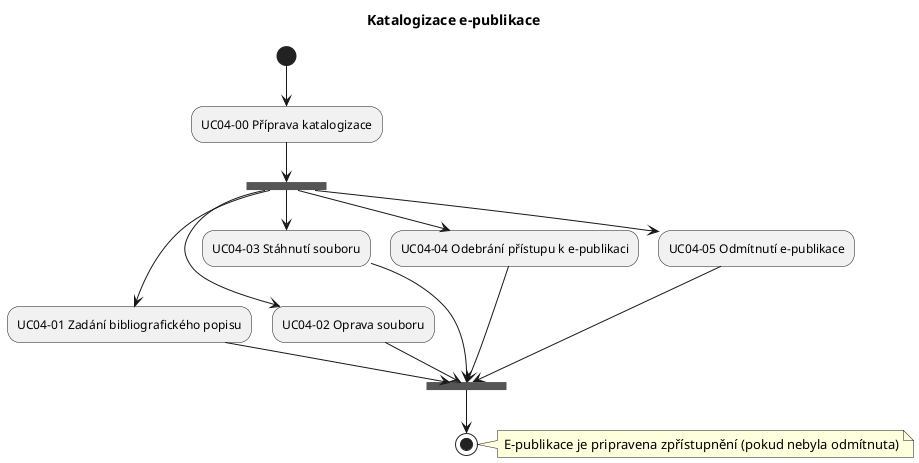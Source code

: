 @startuml
title Katalogizace e-publikace

(*) --> "UC04-00 Příprava katalogizace"
"UC04-00 Příprava katalogizace" --> === CAT ===
=== CAT === --> "UC04-01 Zadání bibliografického popisu"
=== CAT === --> "UC04-02 Oprava souboru"
=== CAT === --> "UC04-03 Stáhnutí souboru"
=== CAT === --> "UC04-04 Odebrání přístupu k e-publikaci"
=== CAT === --> "UC04-05 Odmítnutí e-publikace"
"UC04-01 Zadání bibliografického popisu" --> === CAT_E ===
"UC04-02 Oprava souboru" --> === CAT_E ===
"UC04-03 Stáhnutí souboru" ---> === CAT_E ===
"UC04-04 Odebrání přístupu k e-publikaci" ---> === CAT_E ===
"UC04-05 Odmítnutí e-publikace" ---> === CAT_E ===
=== CAT_E === --> (*)
note right
     E-publikace je pripravena zpřístupnění (pokud nebyla odmítnuta)
end note
@enduml
